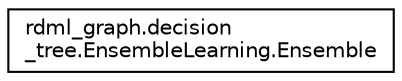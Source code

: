 digraph "Graphical Class Hierarchy"
{
 // LATEX_PDF_SIZE
  edge [fontname="Helvetica",fontsize="10",labelfontname="Helvetica",labelfontsize="10"];
  node [fontname="Helvetica",fontsize="10",shape=record];
  rankdir="LR";
  Node0 [label="rdml_graph.decision\l_tree.EnsembleLearning.Ensemble",height=0.2,width=0.4,color="black", fillcolor="white", style="filled",URL="$classrdml__graph_1_1decision__tree_1_1EnsembleLearning_1_1Ensemble.html",tooltip=" "];
}
